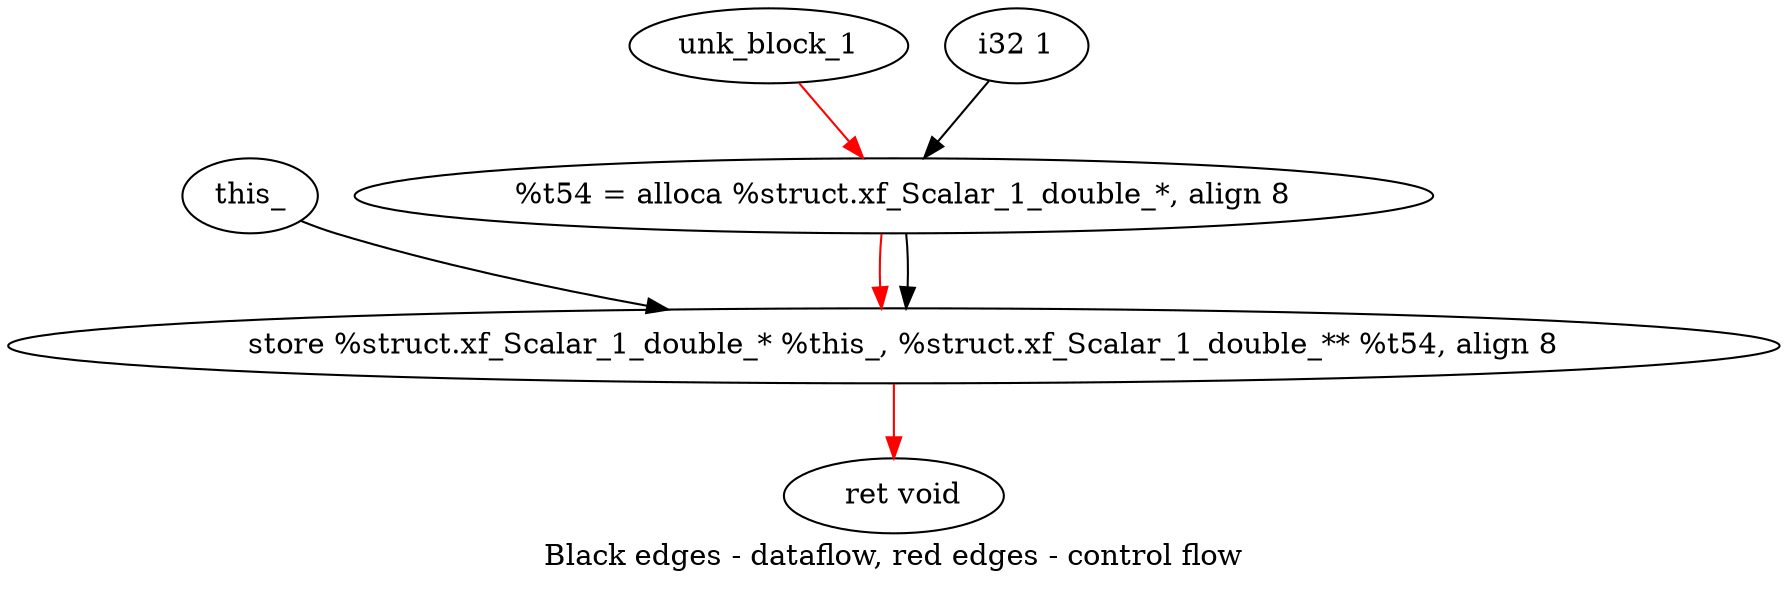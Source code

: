 digraph G {
compound=true
label="Black edges - dataflow, red edges - control flow"
"t54" [label="  %t54 = alloca %struct.xf_Scalar_1_double_*, align 8"]
"_1" [label="  store %struct.xf_Scalar_1_double_* %this_, %struct.xf_Scalar_1_double_** %t54, align 8"]
"_2" [label="  ret void"]
"unk_block_1" -> "t54"[color=red]
"i32 1" -> "t54"
"t54" -> "_1"[color=red weight=2]
"this_" -> "_1"
"t54" -> "_1"
"_1" -> "_2"[color=red weight=2]

}
